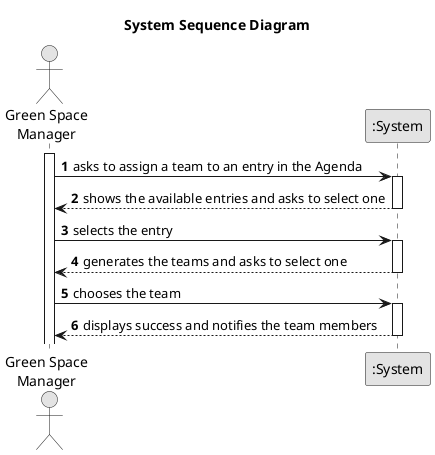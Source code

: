 @startuml
skinparam monochrome true
skinparam packageStyle rectangle
skinparam shadowing false

title System Sequence Diagram

autonumber

actor "Green Space\nManager" as Employee
participant ":System" as System

activate Employee

    Employee -> System : asks to assign a team to an entry in the Agenda
    activate System


    System --> Employee : shows the available entries and asks to select one
    deactivate System

    Employee -> System : selects the entry
    activate System

    System --> Employee : generates the teams and asks to select one
    deactivate System

    Employee -> System : chooses the team
    activate System

    System --> Employee : displays success and notifies the team members
    deactivate System

@enduml
